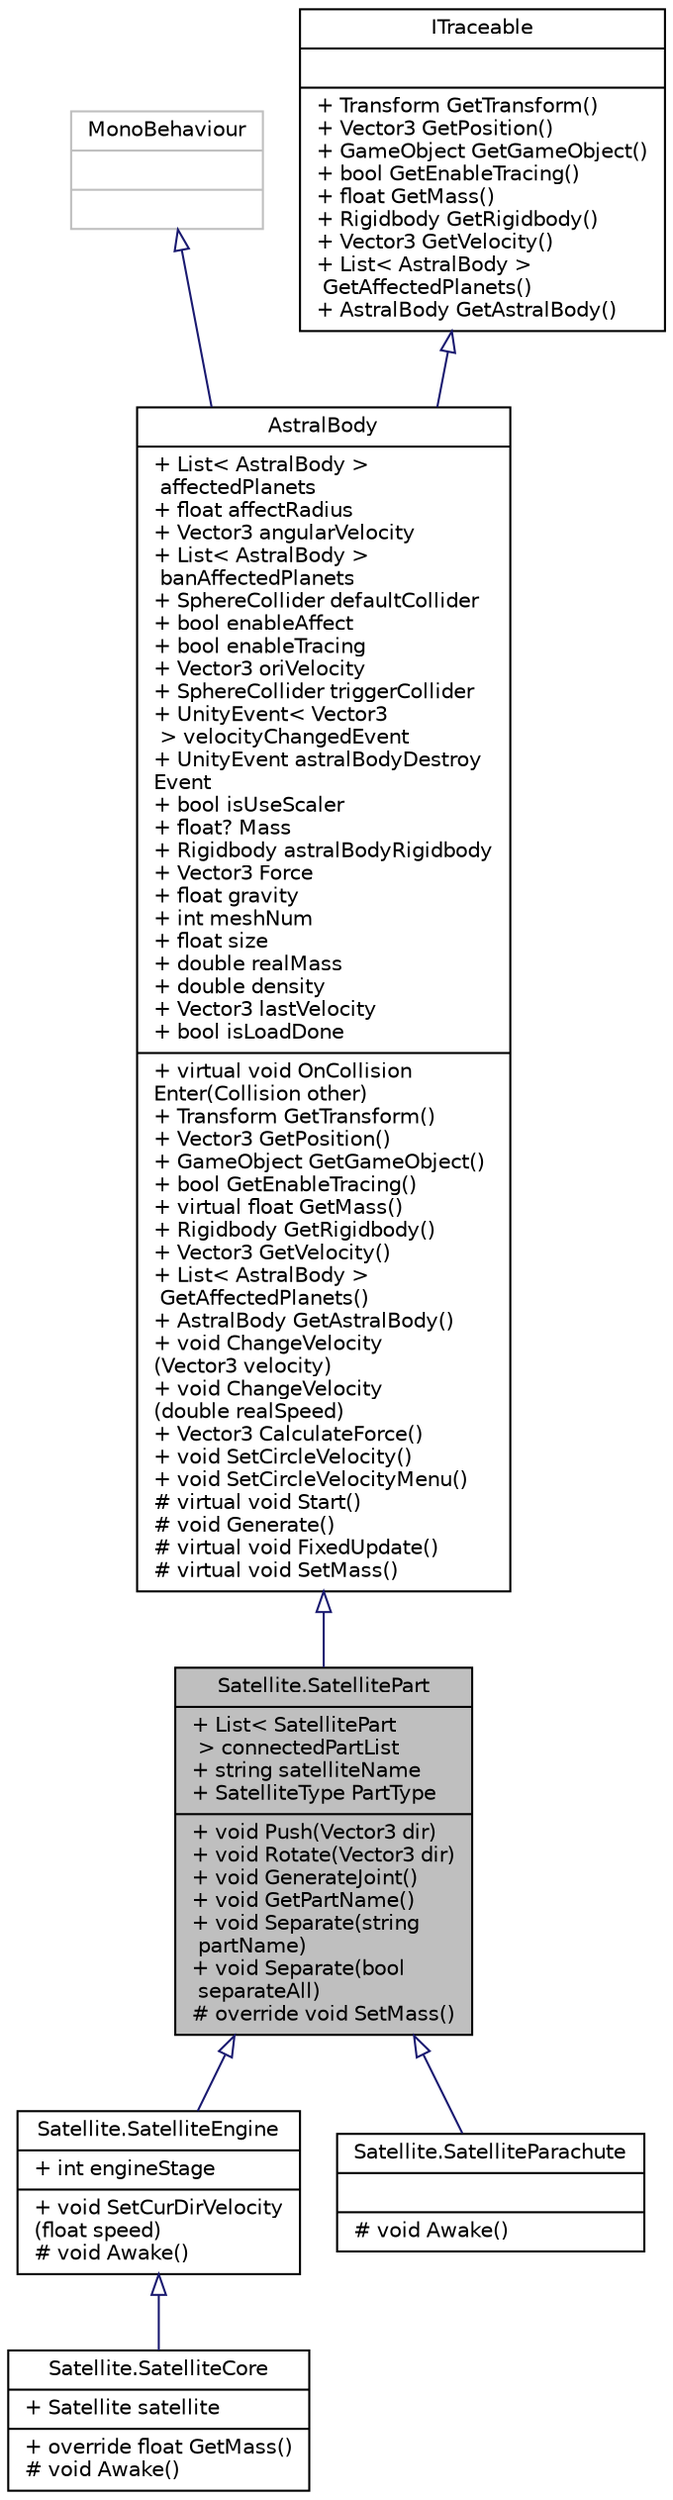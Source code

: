 digraph "Satellite.SatellitePart"
{
 // INTERACTIVE_SVG=YES
 // LATEX_PDF_SIZE
  edge [fontname="Helvetica",fontsize="10",labelfontname="Helvetica",labelfontsize="10"];
  node [fontname="Helvetica",fontsize="10",shape=record];
  Node1 [label="{Satellite.SatellitePart\n|+ List\< SatellitePart\l \> connectedPartList\l+ string satelliteName\l+ SatelliteType PartType\l|+ void Push(Vector3 dir)\l+ void Rotate(Vector3 dir)\l+ void GenerateJoint()\l+ void GetPartName()\l+ void Separate(string\l partName)\l+ void Separate(bool\l separateAll)\l# override void SetMass()\l}",height=0.2,width=0.4,color="black", fillcolor="grey75", style="filled", fontcolor="black",tooltip="卫星部件"];
  Node2 -> Node1 [dir="back",color="midnightblue",fontsize="10",style="solid",arrowtail="onormal",fontname="Helvetica"];
  Node2 [label="{AstralBody\n|+ List\< AstralBody \>\l affectedPlanets\l+ float affectRadius\l+ Vector3 angularVelocity\l+ List\< AstralBody \>\l banAffectedPlanets\l+ SphereCollider defaultCollider\l+ bool enableAffect\l+ bool enableTracing\l+ Vector3 oriVelocity\l+ SphereCollider triggerCollider\l+ UnityEvent\< Vector3\l \> velocityChangedEvent\l+ UnityEvent astralBodyDestroy\lEvent\l+ bool isUseScaler\l+ float? Mass\l+ Rigidbody astralBodyRigidbody\l+ Vector3 Force\l+ float gravity\l+ int meshNum\l+ float size\l+ double realMass\l+ double density\l+ Vector3 lastVelocity\l+ bool isLoadDone\l|+ virtual void OnCollision\lEnter(Collision other)\l+ Transform GetTransform()\l+ Vector3 GetPosition()\l+ GameObject GetGameObject()\l+ bool GetEnableTracing()\l+ virtual float GetMass()\l+ Rigidbody GetRigidbody()\l+ Vector3 GetVelocity()\l+ List\< AstralBody \>\l GetAffectedPlanets()\l+ AstralBody GetAstralBody()\l+ void ChangeVelocity\l(Vector3 velocity)\l+ void ChangeVelocity\l(double realSpeed)\l+ Vector3 CalculateForce()\l+ void SetCircleVelocity()\l+ void SetCircleVelocityMenu()\l# virtual void Start()\l# void Generate()\l# virtual void FixedUpdate()\l# virtual void SetMass()\l}",height=0.2,width=0.4,color="black", fillcolor="white", style="filled",URL="$class_space_physic_1_1_astral_body.html",tooltip="星体物理实体"];
  Node3 -> Node2 [dir="back",color="midnightblue",fontsize="10",style="solid",arrowtail="onormal",fontname="Helvetica"];
  Node3 [label="{MonoBehaviour\n||}",height=0.2,width=0.4,color="grey75", fillcolor="white", style="filled",tooltip=" "];
  Node4 -> Node2 [dir="back",color="midnightblue",fontsize="10",style="solid",arrowtail="onormal",fontname="Helvetica"];
  Node4 [label="{ITraceable\n||+ Transform GetTransform()\l+ Vector3 GetPosition()\l+ GameObject GetGameObject()\l+ bool GetEnableTracing()\l+ float GetMass()\l+ Rigidbody GetRigidbody()\l+ Vector3 GetVelocity()\l+ List\< AstralBody \>\l GetAffectedPlanets()\l+ AstralBody GetAstralBody()\l}",height=0.2,width=0.4,color="black", fillcolor="white", style="filled",URL="$interface_space_physic_1_1_i_traceable.html",tooltip="可追踪接口"];
  Node1 -> Node5 [dir="back",color="midnightblue",fontsize="10",style="solid",arrowtail="onormal",fontname="Helvetica"];
  Node5 [label="{Satellite.SatelliteEngine\n|+ int engineStage\l|+ void SetCurDirVelocity\l(float speed)\l# void Awake()\l}",height=0.2,width=0.4,color="black", fillcolor="white", style="filled",URL="$class_satellite_1_1_satellite_engine.html",tooltip="卫星引擎"];
  Node5 -> Node6 [dir="back",color="midnightblue",fontsize="10",style="solid",arrowtail="onormal",fontname="Helvetica"];
  Node6 [label="{Satellite.SatelliteCore\n|+ Satellite satellite\l|+ override float GetMass()\l# void Awake()\l}",height=0.2,width=0.4,color="black", fillcolor="white", style="filled",URL="$class_satellite_1_1_satellite_core.html",tooltip="卫星核心"];
  Node1 -> Node7 [dir="back",color="midnightblue",fontsize="10",style="solid",arrowtail="onormal",fontname="Helvetica"];
  Node7 [label="{Satellite.SatelliteParachute\n||# void Awake()\l}",height=0.2,width=0.4,color="black", fillcolor="white", style="filled",URL="$class_satellite_1_1_satellite_parachute.html",tooltip="卫星降落伞"];
}
